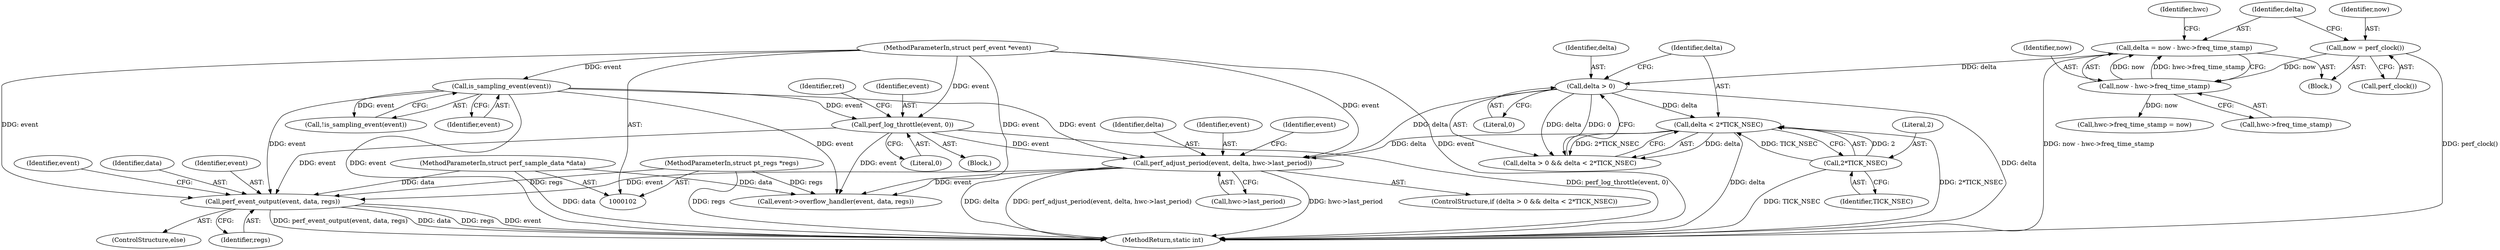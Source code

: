digraph "0_linux_a8b0ca17b80e92faab46ee7179ba9e99ccb61233_53@pointer" {
"1000242" [label="(Call,perf_event_output(event, data, regs))"];
"1000150" [label="(Call,perf_log_throttle(event, 0))"];
"1000130" [label="(Call,is_sampling_event(event))"];
"1000103" [label="(MethodParameterIn,struct perf_event *event)"];
"1000195" [label="(Call,perf_adjust_period(event, delta, hwc->last_period))"];
"1000187" [label="(Call,delta > 0)"];
"1000173" [label="(Call,delta = now - hwc->freq_time_stamp)"];
"1000175" [label="(Call,now - hwc->freq_time_stamp)"];
"1000169" [label="(Call,now = perf_clock())"];
"1000190" [label="(Call,delta < 2*TICK_NSEC)"];
"1000192" [label="(Call,2*TICK_NSEC)"];
"1000105" [label="(MethodParameterIn,struct perf_sample_data *data)"];
"1000106" [label="(MethodParameterIn,struct pt_regs *regs)"];
"1000187" [label="(Call,delta > 0)"];
"1000249" [label="(Identifier,event)"];
"1000130" [label="(Call,is_sampling_event(event))"];
"1000105" [label="(MethodParameterIn,struct perf_sample_data *data)"];
"1000203" [label="(Identifier,event)"];
"1000242" [label="(Call,perf_event_output(event, data, regs))"];
"1000131" [label="(Identifier,event)"];
"1000192" [label="(Call,2*TICK_NSEC)"];
"1000241" [label="(ControlStructure,else)"];
"1000185" [label="(ControlStructure,if (delta > 0 && delta < 2*TICK_NSEC))"];
"1000193" [label="(Literal,2)"];
"1000186" [label="(Call,delta > 0 && delta < 2*TICK_NSEC)"];
"1000189" [label="(Literal,0)"];
"1000237" [label="(Call,event->overflow_handler(event, data, regs))"];
"1000170" [label="(Identifier,now)"];
"1000150" [label="(Call,perf_log_throttle(event, 0))"];
"1000244" [label="(Identifier,data)"];
"1000175" [label="(Call,now - hwc->freq_time_stamp)"];
"1000197" [label="(Identifier,delta)"];
"1000245" [label="(Identifier,regs)"];
"1000144" [label="(Block,)"];
"1000176" [label="(Identifier,now)"];
"1000177" [label="(Call,hwc->freq_time_stamp)"];
"1000152" [label="(Literal,0)"];
"1000243" [label="(Identifier,event)"];
"1000180" [label="(Call,hwc->freq_time_stamp = now)"];
"1000190" [label="(Call,delta < 2*TICK_NSEC)"];
"1000194" [label="(Identifier,TICK_NSEC)"];
"1000167" [label="(Block,)"];
"1000198" [label="(Call,hwc->last_period)"];
"1000195" [label="(Call,perf_adjust_period(event, delta, hwc->last_period))"];
"1000196" [label="(Identifier,event)"];
"1000174" [label="(Identifier,delta)"];
"1000188" [label="(Identifier,delta)"];
"1000106" [label="(MethodParameterIn,struct pt_regs *regs)"];
"1000267" [label="(MethodReturn,static int)"];
"1000169" [label="(Call,now = perf_clock())"];
"1000171" [label="(Call,perf_clock())"];
"1000191" [label="(Identifier,delta)"];
"1000103" [label="(MethodParameterIn,struct perf_event *event)"];
"1000173" [label="(Call,delta = now - hwc->freq_time_stamp)"];
"1000151" [label="(Identifier,event)"];
"1000129" [label="(Call,!is_sampling_event(event))"];
"1000154" [label="(Identifier,ret)"];
"1000182" [label="(Identifier,hwc)"];
"1000242" -> "1000241"  [label="AST: "];
"1000242" -> "1000245"  [label="CFG: "];
"1000243" -> "1000242"  [label="AST: "];
"1000244" -> "1000242"  [label="AST: "];
"1000245" -> "1000242"  [label="AST: "];
"1000249" -> "1000242"  [label="CFG: "];
"1000242" -> "1000267"  [label="DDG: perf_event_output(event, data, regs)"];
"1000242" -> "1000267"  [label="DDG: data"];
"1000242" -> "1000267"  [label="DDG: regs"];
"1000242" -> "1000267"  [label="DDG: event"];
"1000150" -> "1000242"  [label="DDG: event"];
"1000195" -> "1000242"  [label="DDG: event"];
"1000130" -> "1000242"  [label="DDG: event"];
"1000103" -> "1000242"  [label="DDG: event"];
"1000105" -> "1000242"  [label="DDG: data"];
"1000106" -> "1000242"  [label="DDG: regs"];
"1000150" -> "1000144"  [label="AST: "];
"1000150" -> "1000152"  [label="CFG: "];
"1000151" -> "1000150"  [label="AST: "];
"1000152" -> "1000150"  [label="AST: "];
"1000154" -> "1000150"  [label="CFG: "];
"1000150" -> "1000267"  [label="DDG: perf_log_throttle(event, 0)"];
"1000130" -> "1000150"  [label="DDG: event"];
"1000103" -> "1000150"  [label="DDG: event"];
"1000150" -> "1000195"  [label="DDG: event"];
"1000150" -> "1000237"  [label="DDG: event"];
"1000130" -> "1000129"  [label="AST: "];
"1000130" -> "1000131"  [label="CFG: "];
"1000131" -> "1000130"  [label="AST: "];
"1000129" -> "1000130"  [label="CFG: "];
"1000130" -> "1000267"  [label="DDG: event"];
"1000130" -> "1000129"  [label="DDG: event"];
"1000103" -> "1000130"  [label="DDG: event"];
"1000130" -> "1000195"  [label="DDG: event"];
"1000130" -> "1000237"  [label="DDG: event"];
"1000103" -> "1000102"  [label="AST: "];
"1000103" -> "1000267"  [label="DDG: event"];
"1000103" -> "1000195"  [label="DDG: event"];
"1000103" -> "1000237"  [label="DDG: event"];
"1000195" -> "1000185"  [label="AST: "];
"1000195" -> "1000198"  [label="CFG: "];
"1000196" -> "1000195"  [label="AST: "];
"1000197" -> "1000195"  [label="AST: "];
"1000198" -> "1000195"  [label="AST: "];
"1000203" -> "1000195"  [label="CFG: "];
"1000195" -> "1000267"  [label="DDG: delta"];
"1000195" -> "1000267"  [label="DDG: perf_adjust_period(event, delta, hwc->last_period)"];
"1000195" -> "1000267"  [label="DDG: hwc->last_period"];
"1000187" -> "1000195"  [label="DDG: delta"];
"1000190" -> "1000195"  [label="DDG: delta"];
"1000195" -> "1000237"  [label="DDG: event"];
"1000187" -> "1000186"  [label="AST: "];
"1000187" -> "1000189"  [label="CFG: "];
"1000188" -> "1000187"  [label="AST: "];
"1000189" -> "1000187"  [label="AST: "];
"1000191" -> "1000187"  [label="CFG: "];
"1000186" -> "1000187"  [label="CFG: "];
"1000187" -> "1000267"  [label="DDG: delta"];
"1000187" -> "1000186"  [label="DDG: delta"];
"1000187" -> "1000186"  [label="DDG: 0"];
"1000173" -> "1000187"  [label="DDG: delta"];
"1000187" -> "1000190"  [label="DDG: delta"];
"1000173" -> "1000167"  [label="AST: "];
"1000173" -> "1000175"  [label="CFG: "];
"1000174" -> "1000173"  [label="AST: "];
"1000175" -> "1000173"  [label="AST: "];
"1000182" -> "1000173"  [label="CFG: "];
"1000173" -> "1000267"  [label="DDG: now - hwc->freq_time_stamp"];
"1000175" -> "1000173"  [label="DDG: now"];
"1000175" -> "1000173"  [label="DDG: hwc->freq_time_stamp"];
"1000175" -> "1000177"  [label="CFG: "];
"1000176" -> "1000175"  [label="AST: "];
"1000177" -> "1000175"  [label="AST: "];
"1000169" -> "1000175"  [label="DDG: now"];
"1000175" -> "1000180"  [label="DDG: now"];
"1000169" -> "1000167"  [label="AST: "];
"1000169" -> "1000171"  [label="CFG: "];
"1000170" -> "1000169"  [label="AST: "];
"1000171" -> "1000169"  [label="AST: "];
"1000174" -> "1000169"  [label="CFG: "];
"1000169" -> "1000267"  [label="DDG: perf_clock()"];
"1000190" -> "1000186"  [label="AST: "];
"1000190" -> "1000192"  [label="CFG: "];
"1000191" -> "1000190"  [label="AST: "];
"1000192" -> "1000190"  [label="AST: "];
"1000186" -> "1000190"  [label="CFG: "];
"1000190" -> "1000267"  [label="DDG: delta"];
"1000190" -> "1000267"  [label="DDG: 2*TICK_NSEC"];
"1000190" -> "1000186"  [label="DDG: delta"];
"1000190" -> "1000186"  [label="DDG: 2*TICK_NSEC"];
"1000192" -> "1000190"  [label="DDG: 2"];
"1000192" -> "1000190"  [label="DDG: TICK_NSEC"];
"1000192" -> "1000194"  [label="CFG: "];
"1000193" -> "1000192"  [label="AST: "];
"1000194" -> "1000192"  [label="AST: "];
"1000192" -> "1000267"  [label="DDG: TICK_NSEC"];
"1000105" -> "1000102"  [label="AST: "];
"1000105" -> "1000267"  [label="DDG: data"];
"1000105" -> "1000237"  [label="DDG: data"];
"1000106" -> "1000102"  [label="AST: "];
"1000106" -> "1000267"  [label="DDG: regs"];
"1000106" -> "1000237"  [label="DDG: regs"];
}
